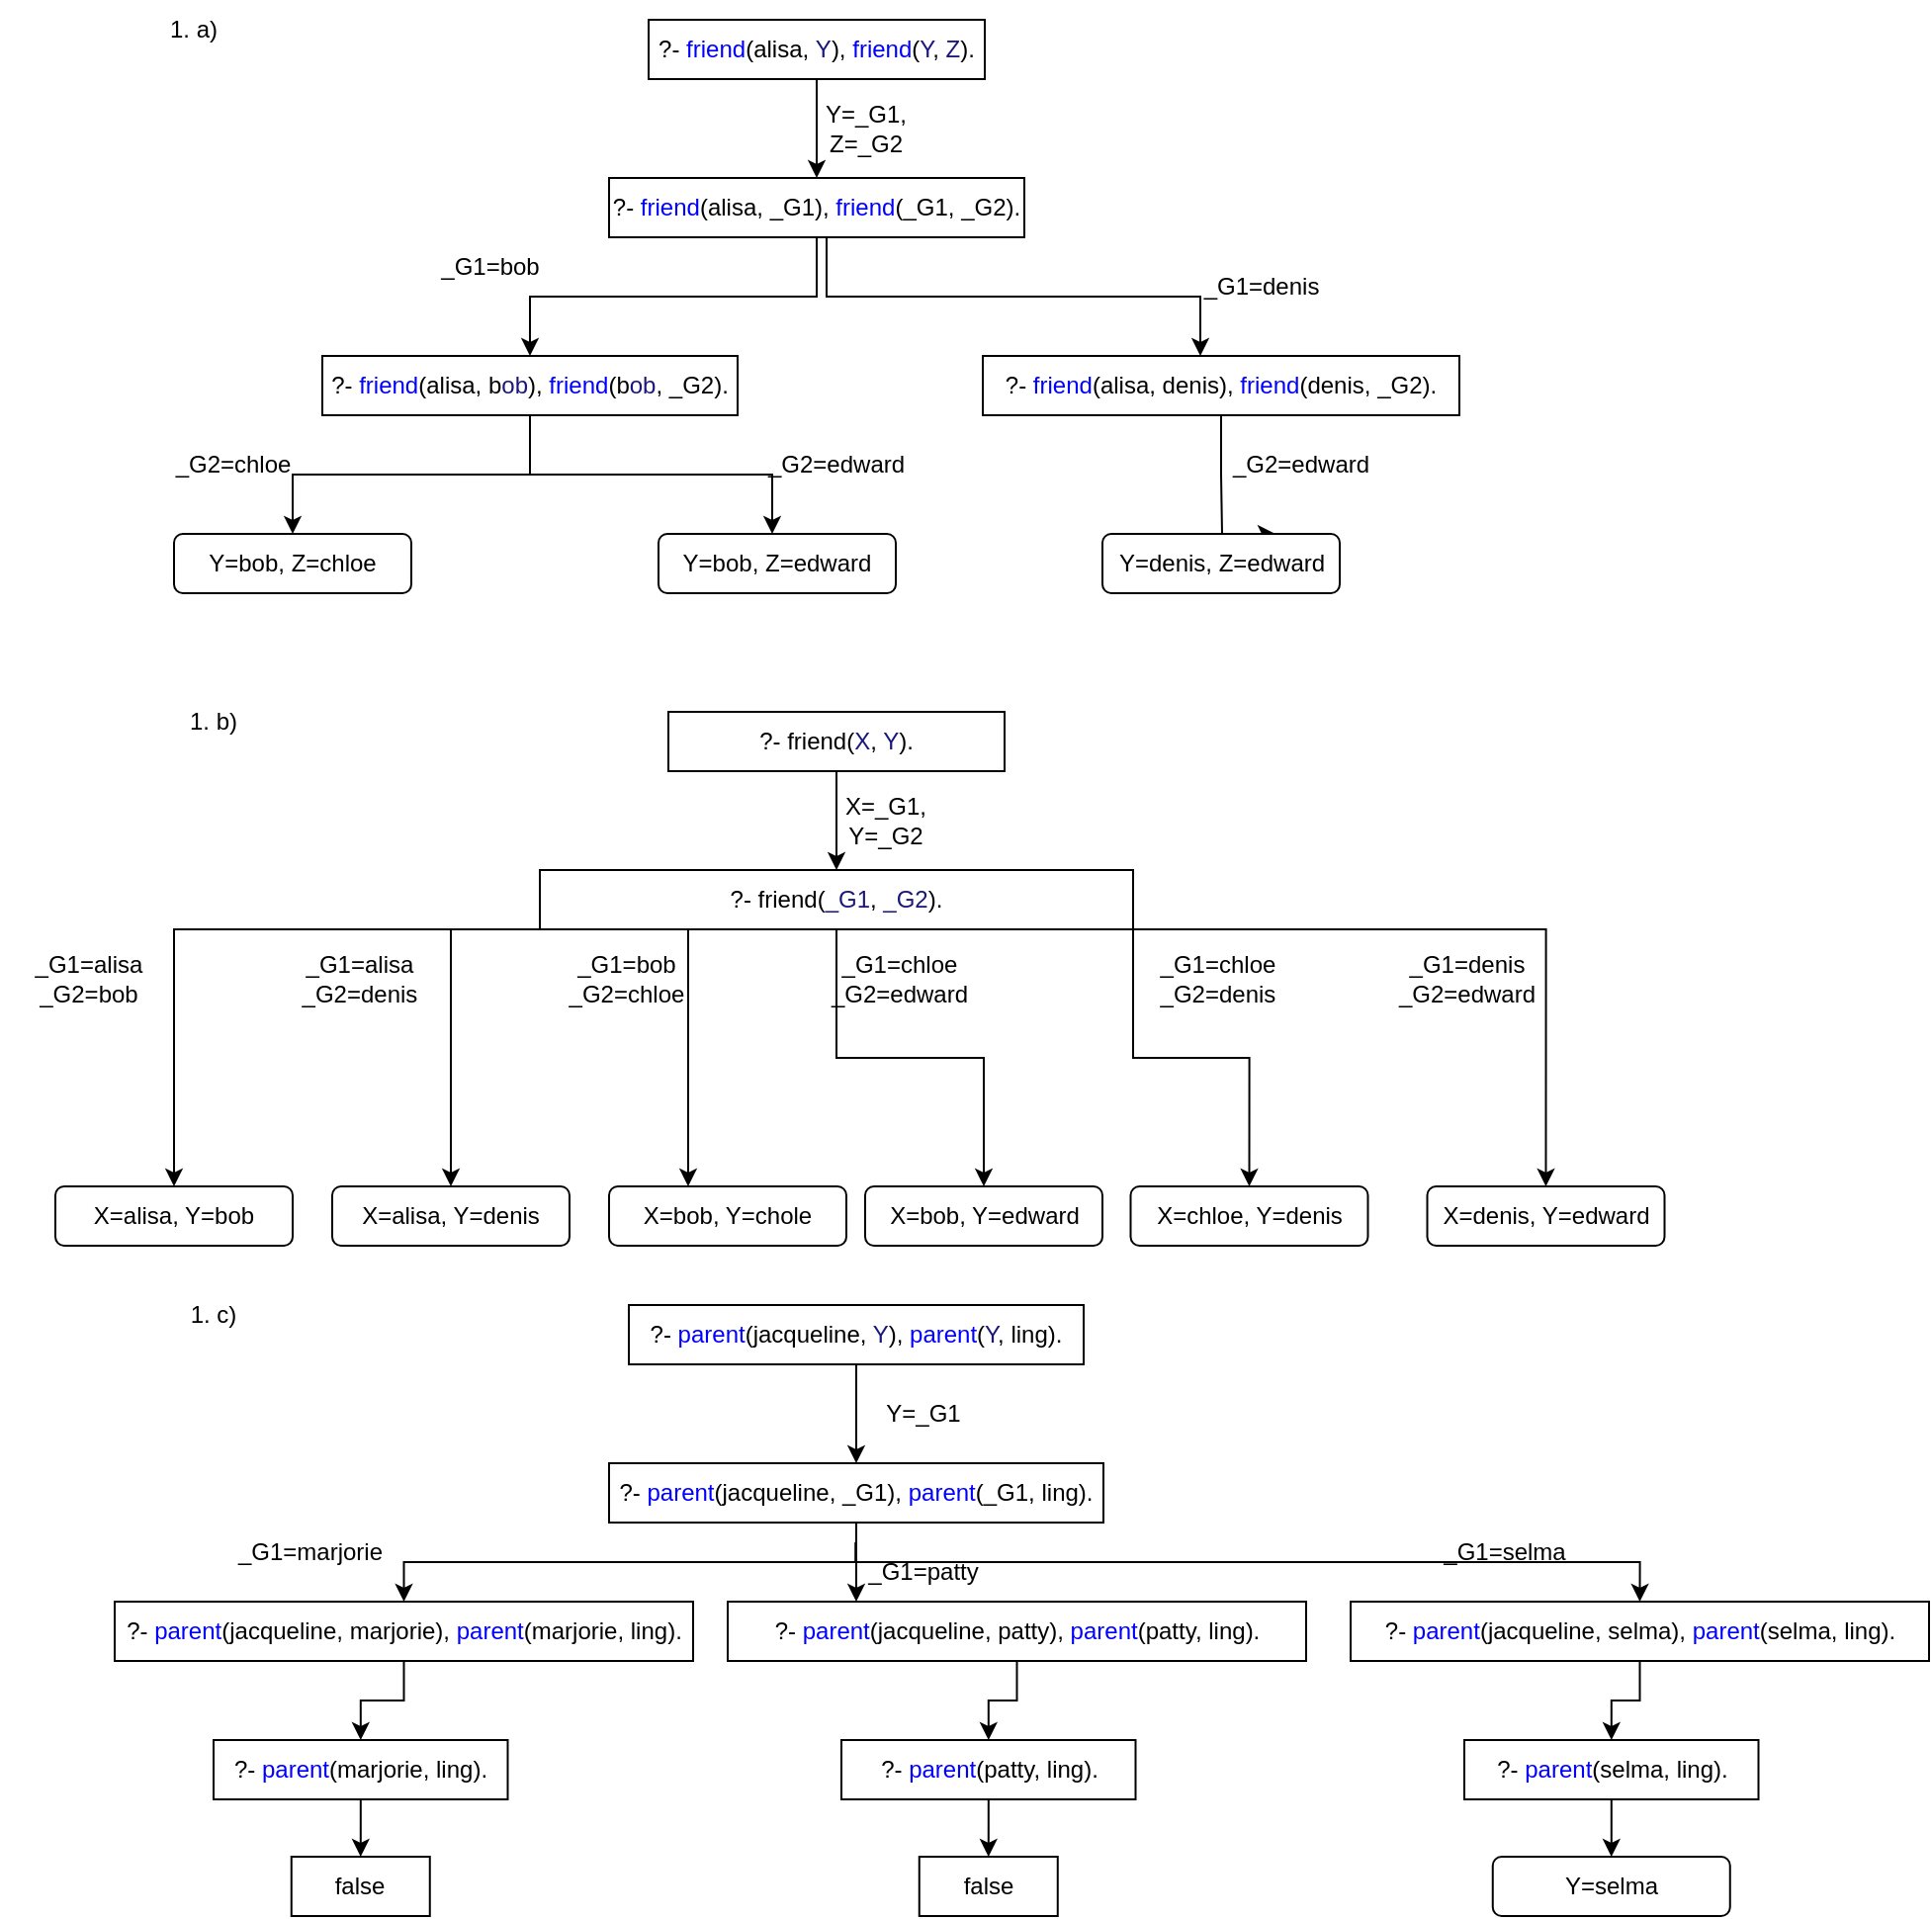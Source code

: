 <mxfile version="20.5.1" type="device"><diagram id="EdxED4v-OkTwBB9BA7Oi" name="Страница 1"><mxGraphModel dx="1892" dy="456" grid="1" gridSize="10" guides="1" tooltips="1" connect="1" arrows="1" fold="1" page="1" pageScale="1" pageWidth="827" pageHeight="1169" math="0" shadow="0"><root><mxCell id="0"/><mxCell id="1" parent="0"/><mxCell id="-w9wuhLlliGxt7AqDa7D-13" style="edgeStyle=orthogonalEdgeStyle;rounded=0;orthogonalLoop=1;jettySize=auto;html=1;entryX=0.5;entryY=0;entryDx=0;entryDy=0;" edge="1" parent="1" source="-w9wuhLlliGxt7AqDa7D-15" target="-w9wuhLlliGxt7AqDa7D-18"><mxGeometry relative="1" as="geometry"/></mxCell><mxCell id="-w9wuhLlliGxt7AqDa7D-15" value="&lt;span class=&quot;fontstyle0&quot;&gt;?-&amp;nbsp;&lt;/span&gt;&lt;span style=&quot;color: rgb(0, 0, 255);&quot; class=&quot;fontstyle0&quot;&gt;friend&lt;/span&gt;&lt;span class=&quot;fontstyle0&quot;&gt;(&lt;/span&gt;&lt;span class=&quot;fontstyle0&quot;&gt;alisa&lt;/span&gt;&lt;span class=&quot;fontstyle0&quot;&gt;,&amp;nbsp;&lt;/span&gt;&lt;span style=&quot;color: rgb(26, 23, 125);&quot; class=&quot;fontstyle0&quot;&gt;Y&lt;/span&gt;&lt;span class=&quot;fontstyle0&quot;&gt;),&amp;nbsp;&lt;/span&gt;&lt;span style=&quot;color: rgb(0, 0, 255);&quot; class=&quot;fontstyle0&quot;&gt;friend&lt;/span&gt;&lt;span class=&quot;fontstyle0&quot;&gt;(&lt;/span&gt;&lt;span style=&quot;color: rgb(26, 23, 125);&quot; class=&quot;fontstyle0&quot;&gt;Y&lt;/span&gt;&lt;span class=&quot;fontstyle0&quot;&gt;,&amp;nbsp;&lt;/span&gt;&lt;span style=&quot;color: rgb(26, 23, 125);&quot; class=&quot;fontstyle0&quot;&gt;Z&lt;/span&gt;&lt;span class=&quot;fontstyle0&quot;&gt;).&lt;/span&gt;" style="rounded=0;whiteSpace=wrap;html=1;" vertex="1" parent="1"><mxGeometry x="180" y="230" width="170" height="30" as="geometry"/></mxCell><mxCell id="-w9wuhLlliGxt7AqDa7D-16" style="edgeStyle=orthogonalEdgeStyle;rounded=0;orthogonalLoop=1;jettySize=auto;html=1;entryX=0.5;entryY=0;entryDx=0;entryDy=0;" edge="1" parent="1" source="-w9wuhLlliGxt7AqDa7D-18" target="-w9wuhLlliGxt7AqDa7D-20"><mxGeometry relative="1" as="geometry"/></mxCell><mxCell id="-w9wuhLlliGxt7AqDa7D-54" style="edgeStyle=orthogonalEdgeStyle;rounded=0;orthogonalLoop=1;jettySize=auto;html=1;" edge="1" parent="1" source="-w9wuhLlliGxt7AqDa7D-18" target="-w9wuhLlliGxt7AqDa7D-29"><mxGeometry relative="1" as="geometry"><Array as="points"><mxPoint x="270" y="370"/><mxPoint x="459" y="370"/></Array></mxGeometry></mxCell><mxCell id="-w9wuhLlliGxt7AqDa7D-18" value="&lt;span class=&quot;fontstyle0&quot;&gt;?-&amp;nbsp;&lt;/span&gt;&lt;span style=&quot;color: rgb(0, 0, 255);&quot; class=&quot;fontstyle0&quot;&gt;friend&lt;/span&gt;&lt;span class=&quot;fontstyle0&quot;&gt;(&lt;/span&gt;&lt;span class=&quot;fontstyle0&quot;&gt;alisa&lt;/span&gt;&lt;span class=&quot;fontstyle0&quot;&gt;,&amp;nbsp;&lt;/span&gt;&lt;span class=&quot;fontstyle0&quot;&gt;_G1),&amp;nbsp;&lt;/span&gt;&lt;span style=&quot;color: rgb(0, 0, 255);&quot; class=&quot;fontstyle0&quot;&gt;friend&lt;/span&gt;&lt;span class=&quot;fontstyle0&quot;&gt;(&lt;/span&gt;&lt;span class=&quot;fontstyle0&quot;&gt;_G1,&amp;nbsp;&lt;/span&gt;&lt;span class=&quot;fontstyle0&quot;&gt;_G2).&lt;/span&gt;" style="rounded=0;whiteSpace=wrap;html=1;" vertex="1" parent="1"><mxGeometry x="160" y="310" width="210" height="30" as="geometry"/></mxCell><mxCell id="-w9wuhLlliGxt7AqDa7D-31" style="edgeStyle=orthogonalEdgeStyle;rounded=0;orthogonalLoop=1;jettySize=auto;html=1;" edge="1" parent="1" source="-w9wuhLlliGxt7AqDa7D-20"><mxGeometry relative="1" as="geometry"><mxPoint x="2.274e-13" y="490.0" as="targetPoint"/><Array as="points"><mxPoint x="120" y="460"/><mxPoint y="460"/></Array></mxGeometry></mxCell><mxCell id="-w9wuhLlliGxt7AqDa7D-33" style="edgeStyle=orthogonalEdgeStyle;rounded=0;orthogonalLoop=1;jettySize=auto;html=1;entryX=0.5;entryY=0;entryDx=0;entryDy=0;" edge="1" parent="1" source="-w9wuhLlliGxt7AqDa7D-20"><mxGeometry relative="1" as="geometry"><mxPoint x="242.5" y="490.0" as="targetPoint"/><Array as="points"><mxPoint x="120" y="460"/><mxPoint x="243" y="460"/></Array></mxGeometry></mxCell><mxCell id="-w9wuhLlliGxt7AqDa7D-20" value="&lt;span class=&quot;fontstyle0&quot;&gt;?-&amp;nbsp;&lt;/span&gt;&lt;span style=&quot;color: rgb(0, 0, 255);&quot; class=&quot;fontstyle0&quot;&gt;friend&lt;/span&gt;&lt;span class=&quot;fontstyle0&quot;&gt;(&lt;/span&gt;&lt;span class=&quot;fontstyle0&quot;&gt;alisa&lt;/span&gt;&lt;span class=&quot;fontstyle0&quot;&gt;, b&lt;font color=&quot;#1a177d&quot;&gt;ob&lt;/font&gt;&lt;/span&gt;&lt;span class=&quot;fontstyle0&quot;&gt;),&amp;nbsp;&lt;/span&gt;&lt;span style=&quot;color: rgb(0, 0, 255);&quot; class=&quot;fontstyle0&quot;&gt;friend&lt;/span&gt;&lt;span class=&quot;fontstyle0&quot;&gt;(b&lt;font color=&quot;#1a177d&quot;&gt;ob&lt;/font&gt;&lt;/span&gt;&lt;span class=&quot;fontstyle0&quot;&gt;,&amp;nbsp;&lt;/span&gt;&lt;span class=&quot;fontstyle0&quot;&gt;_G2).&lt;/span&gt;" style="rounded=0;whiteSpace=wrap;html=1;" vertex="1" parent="1"><mxGeometry x="15" y="400" width="210" height="30" as="geometry"/></mxCell><mxCell id="-w9wuhLlliGxt7AqDa7D-26" value="Y=_G1, Z=_G2" style="text;html=1;strokeColor=none;fillColor=none;align=center;verticalAlign=middle;whiteSpace=wrap;rounded=0;" vertex="1" parent="1"><mxGeometry x="260" y="270" width="60" height="30" as="geometry"/></mxCell><mxCell id="-w9wuhLlliGxt7AqDa7D-27" value="&lt;span class=&quot;fontstyle0&quot;&gt;_G1=bob&lt;/span&gt; " style="text;html=1;strokeColor=none;fillColor=none;align=center;verticalAlign=middle;whiteSpace=wrap;rounded=0;" vertex="1" parent="1"><mxGeometry x="70" y="340" width="60" height="30" as="geometry"/></mxCell><mxCell id="-w9wuhLlliGxt7AqDa7D-34" style="edgeStyle=orthogonalEdgeStyle;rounded=0;orthogonalLoop=1;jettySize=auto;html=1;entryX=0.5;entryY=0;entryDx=0;entryDy=0;" edge="1" parent="1" source="-w9wuhLlliGxt7AqDa7D-29"><mxGeometry relative="1" as="geometry"><mxPoint x="497" y="490.0" as="targetPoint"/><Array as="points"><mxPoint x="470" y="460"/><mxPoint x="470" y="490"/></Array></mxGeometry></mxCell><mxCell id="-w9wuhLlliGxt7AqDa7D-29" value="&lt;span class=&quot;fontstyle0&quot;&gt;?-&amp;nbsp;&lt;/span&gt;&lt;span style=&quot;color: rgb(0, 0, 255);&quot; class=&quot;fontstyle0&quot;&gt;friend&lt;/span&gt;&lt;span class=&quot;fontstyle0&quot;&gt;(&lt;/span&gt;&lt;span class=&quot;fontstyle0&quot;&gt;alisa&lt;/span&gt;&lt;span class=&quot;fontstyle0&quot;&gt;, denis&lt;/span&gt;&lt;span class=&quot;fontstyle0&quot;&gt;),&amp;nbsp;&lt;/span&gt;&lt;span style=&quot;color: rgb(0, 0, 255);&quot; class=&quot;fontstyle0&quot;&gt;friend&lt;/span&gt;&lt;span class=&quot;fontstyle0&quot;&gt;(d&lt;/span&gt;&lt;span class=&quot;fontstyle0&quot;&gt;enis,&amp;nbsp;&lt;/span&gt;&lt;span class=&quot;fontstyle0&quot;&gt;_G2).&lt;/span&gt;" style="rounded=0;whiteSpace=wrap;html=1;" vertex="1" parent="1"><mxGeometry x="349" y="400" width="241" height="30" as="geometry"/></mxCell><mxCell id="-w9wuhLlliGxt7AqDa7D-30" value="&lt;span class=&quot;fontstyle0&quot;&gt;_G1=denis&lt;/span&gt;" style="text;html=1;strokeColor=none;fillColor=none;align=center;verticalAlign=middle;whiteSpace=wrap;rounded=0;" vertex="1" parent="1"><mxGeometry x="460" y="350" width="60" height="30" as="geometry"/></mxCell><mxCell id="-w9wuhLlliGxt7AqDa7D-35" value="&lt;span class=&quot;fontstyle0&quot;&gt;_G2=chloe&lt;/span&gt;" style="text;html=1;strokeColor=none;fillColor=none;align=center;verticalAlign=middle;whiteSpace=wrap;rounded=0;" vertex="1" parent="1"><mxGeometry x="-60" y="440" width="60" height="30" as="geometry"/></mxCell><mxCell id="-w9wuhLlliGxt7AqDa7D-36" value="&lt;span class=&quot;fontstyle0&quot;&gt;_G2=edward&lt;/span&gt;" style="text;html=1;strokeColor=none;fillColor=none;align=center;verticalAlign=middle;whiteSpace=wrap;rounded=0;" vertex="1" parent="1"><mxGeometry x="245" y="440" width="60" height="30" as="geometry"/></mxCell><mxCell id="-w9wuhLlliGxt7AqDa7D-37" value="&lt;span class=&quot;fontstyle0&quot;&gt;_G2=edward&lt;/span&gt;" style="text;html=1;strokeColor=none;fillColor=none;align=center;verticalAlign=middle;whiteSpace=wrap;rounded=0;" vertex="1" parent="1"><mxGeometry x="480" y="440" width="60" height="30" as="geometry"/></mxCell><mxCell id="-w9wuhLlliGxt7AqDa7D-55" value="Y=bob, Z=chloe" style="rounded=1;whiteSpace=wrap;html=1;" vertex="1" parent="1"><mxGeometry x="-60" y="490" width="120" height="30" as="geometry"/></mxCell><mxCell id="-w9wuhLlliGxt7AqDa7D-56" value="Y=bob, Z=edward" style="rounded=1;whiteSpace=wrap;html=1;" vertex="1" parent="1"><mxGeometry x="185" y="490" width="120" height="30" as="geometry"/></mxCell><mxCell id="-w9wuhLlliGxt7AqDa7D-57" value="Y=denis, Z=edward" style="rounded=1;whiteSpace=wrap;html=1;" vertex="1" parent="1"><mxGeometry x="409.5" y="490" width="120" height="30" as="geometry"/></mxCell><mxCell id="-w9wuhLlliGxt7AqDa7D-59" value="1. a)" style="text;html=1;strokeColor=none;fillColor=none;align=center;verticalAlign=middle;whiteSpace=wrap;rounded=0;" vertex="1" parent="1"><mxGeometry x="-80" y="220" width="60" height="30" as="geometry"/></mxCell><mxCell id="-w9wuhLlliGxt7AqDa7D-60" style="edgeStyle=orthogonalEdgeStyle;rounded=0;orthogonalLoop=1;jettySize=auto;html=1;entryX=0.5;entryY=0;entryDx=0;entryDy=0;" edge="1" parent="1" source="-w9wuhLlliGxt7AqDa7D-61" target="-w9wuhLlliGxt7AqDa7D-64"><mxGeometry relative="1" as="geometry"/></mxCell><mxCell id="-w9wuhLlliGxt7AqDa7D-61" value="&lt;span class=&quot;fontstyle0&quot;&gt;?- friend&lt;/span&gt;&lt;span class=&quot;fontstyle0&quot;&gt;(&lt;/span&gt;&lt;span style=&quot;color:rgb(26,23,125);&quot; class=&quot;fontstyle0&quot;&gt;X&lt;/span&gt;&lt;span class=&quot;fontstyle0&quot;&gt;, &lt;/span&gt;&lt;span style=&quot;color:rgb(26,23,125);&quot; class=&quot;fontstyle0&quot;&gt;Y&lt;/span&gt;&lt;span class=&quot;fontstyle0&quot;&gt;).&lt;/span&gt; " style="rounded=0;whiteSpace=wrap;html=1;" vertex="1" parent="1"><mxGeometry x="190" y="580" width="170" height="30" as="geometry"/></mxCell><mxCell id="-w9wuhLlliGxt7AqDa7D-91" style="edgeStyle=orthogonalEdgeStyle;rounded=0;orthogonalLoop=1;jettySize=auto;html=1;exitX=0.25;exitY=1;exitDx=0;exitDy=0;entryX=0.5;entryY=0;entryDx=0;entryDy=0;" edge="1" parent="1" source="-w9wuhLlliGxt7AqDa7D-64" target="-w9wuhLlliGxt7AqDa7D-96"><mxGeometry relative="1" as="geometry"><mxPoint x="55.0" y="750" as="targetPoint"/><Array as="points"><mxPoint x="-60" y="690"/></Array></mxGeometry></mxCell><mxCell id="-w9wuhLlliGxt7AqDa7D-144" style="edgeStyle=orthogonalEdgeStyle;rounded=0;orthogonalLoop=1;jettySize=auto;html=1;exitX=0;exitY=1;exitDx=0;exitDy=0;entryX=0.5;entryY=0;entryDx=0;entryDy=0;" edge="1" parent="1" source="-w9wuhLlliGxt7AqDa7D-64" target="-w9wuhLlliGxt7AqDa7D-97"><mxGeometry relative="1" as="geometry"><Array as="points"><mxPoint x="80" y="690"/></Array></mxGeometry></mxCell><mxCell id="-w9wuhLlliGxt7AqDa7D-146" style="edgeStyle=orthogonalEdgeStyle;rounded=0;orthogonalLoop=1;jettySize=auto;html=1;exitX=0.25;exitY=1;exitDx=0;exitDy=0;" edge="1" parent="1" source="-w9wuhLlliGxt7AqDa7D-64" target="-w9wuhLlliGxt7AqDa7D-101"><mxGeometry relative="1" as="geometry"><Array as="points"><mxPoint x="200" y="790"/><mxPoint x="200" y="790"/></Array></mxGeometry></mxCell><mxCell id="-w9wuhLlliGxt7AqDa7D-148" style="edgeStyle=orthogonalEdgeStyle;rounded=0;orthogonalLoop=1;jettySize=auto;html=1;" edge="1" parent="1" source="-w9wuhLlliGxt7AqDa7D-64" target="-w9wuhLlliGxt7AqDa7D-103"><mxGeometry relative="1" as="geometry"/></mxCell><mxCell id="-w9wuhLlliGxt7AqDa7D-149" style="edgeStyle=orthogonalEdgeStyle;rounded=0;orthogonalLoop=1;jettySize=auto;html=1;exitX=1;exitY=1;exitDx=0;exitDy=0;entryX=0.5;entryY=0;entryDx=0;entryDy=0;" edge="1" parent="1" source="-w9wuhLlliGxt7AqDa7D-64" target="-w9wuhLlliGxt7AqDa7D-109"><mxGeometry relative="1" as="geometry"/></mxCell><mxCell id="-w9wuhLlliGxt7AqDa7D-150" style="edgeStyle=orthogonalEdgeStyle;rounded=0;orthogonalLoop=1;jettySize=auto;html=1;exitX=1;exitY=1;exitDx=0;exitDy=0;entryX=0.5;entryY=0;entryDx=0;entryDy=0;" edge="1" parent="1" source="-w9wuhLlliGxt7AqDa7D-64" target="-w9wuhLlliGxt7AqDa7D-112"><mxGeometry relative="1" as="geometry"><Array as="points"><mxPoint x="634" y="690"/></Array></mxGeometry></mxCell><mxCell id="-w9wuhLlliGxt7AqDa7D-64" value="&lt;span class=&quot;fontstyle0&quot;&gt;?- friend&lt;/span&gt;&lt;span class=&quot;fontstyle0&quot;&gt;(&lt;font color=&quot;#1a177d&quot;&gt;_G1&lt;/font&gt;&lt;/span&gt;&lt;span class=&quot;fontstyle0&quot;&gt;,&amp;nbsp;&lt;font color=&quot;#1a177d&quot;&gt;_G2&lt;/font&gt;&lt;/span&gt;&lt;span class=&quot;fontstyle0&quot;&gt;).&lt;/span&gt;" style="rounded=0;whiteSpace=wrap;html=1;" vertex="1" parent="1"><mxGeometry x="125" y="660" width="300" height="30" as="geometry"/></mxCell><mxCell id="-w9wuhLlliGxt7AqDa7D-68" value="X=_G1, Y=_G2" style="text;html=1;strokeColor=none;fillColor=none;align=center;verticalAlign=middle;whiteSpace=wrap;rounded=0;" vertex="1" parent="1"><mxGeometry x="270" y="620" width="60" height="30" as="geometry"/></mxCell><mxCell id="-w9wuhLlliGxt7AqDa7D-69" value="&lt;span class=&quot;fontstyle0&quot;&gt;_G1=&lt;/span&gt;&lt;span class=&quot;fontstyle0&quot;&gt;alisa&lt;br&gt;_G2=bob&lt;br&gt;&lt;/span&gt; " style="text;html=1;strokeColor=none;fillColor=none;align=center;verticalAlign=middle;whiteSpace=wrap;rounded=0;" vertex="1" parent="1"><mxGeometry x="-147.5" y="700" width="87.5" height="30" as="geometry"/></mxCell><mxCell id="-w9wuhLlliGxt7AqDa7D-79" value="1. b)" style="text;html=1;strokeColor=none;fillColor=none;align=center;verticalAlign=middle;whiteSpace=wrap;rounded=0;" vertex="1" parent="1"><mxGeometry x="-70" y="570" width="60" height="30" as="geometry"/></mxCell><mxCell id="-w9wuhLlliGxt7AqDa7D-84" value="&lt;span class=&quot;fontstyle0&quot;&gt;_G1=&lt;/span&gt;&lt;span class=&quot;fontstyle0&quot;&gt;bob&lt;br&gt;_G2=chloe&lt;br&gt;&lt;/span&gt;" style="text;html=1;strokeColor=none;fillColor=none;align=center;verticalAlign=middle;whiteSpace=wrap;rounded=0;" vertex="1" parent="1"><mxGeometry x="125" y="700" width="87.5" height="30" as="geometry"/></mxCell><mxCell id="-w9wuhLlliGxt7AqDa7D-85" value="&lt;span class=&quot;fontstyle0&quot;&gt;_G1=&lt;/span&gt;&lt;span class=&quot;fontstyle0&quot;&gt;chloe&lt;br&gt;_G2=edward&lt;br&gt;&lt;/span&gt;" style="text;html=1;strokeColor=none;fillColor=none;align=center;verticalAlign=middle;whiteSpace=wrap;rounded=0;" vertex="1" parent="1"><mxGeometry x="262.5" y="700" width="87.5" height="30" as="geometry"/></mxCell><mxCell id="-w9wuhLlliGxt7AqDa7D-90" value="&lt;span class=&quot;fontstyle0&quot;&gt;_G1=&lt;/span&gt;&lt;span class=&quot;fontstyle0&quot;&gt;denis&lt;br&gt;&lt;/span&gt;_G2=edward" style="text;html=1;strokeColor=none;fillColor=none;align=center;verticalAlign=middle;whiteSpace=wrap;rounded=0;" vertex="1" parent="1"><mxGeometry x="550" y="700" width="87.5" height="30" as="geometry"/></mxCell><mxCell id="-w9wuhLlliGxt7AqDa7D-96" value="X=alisa, Y=bob" style="rounded=1;whiteSpace=wrap;html=1;" vertex="1" parent="1"><mxGeometry x="-120" y="820" width="120" height="30" as="geometry"/></mxCell><mxCell id="-w9wuhLlliGxt7AqDa7D-97" value="X=alisa, Y=denis" style="rounded=1;whiteSpace=wrap;html=1;" vertex="1" parent="1"><mxGeometry x="20" y="820" width="120" height="30" as="geometry"/></mxCell><mxCell id="-w9wuhLlliGxt7AqDa7D-100" value="&lt;span class=&quot;fontstyle0&quot;&gt;&lt;span class=&quot;fontstyle0&quot;&gt;_G1=&lt;/span&gt;&lt;span class=&quot;fontstyle0&quot;&gt;alisa&lt;br&gt;&lt;/span&gt;_G2=denis&lt;/span&gt;" style="text;html=1;strokeColor=none;fillColor=none;align=center;verticalAlign=middle;whiteSpace=wrap;rounded=0;" vertex="1" parent="1"><mxGeometry x="-10.0" y="700" width="87.5" height="30" as="geometry"/></mxCell><mxCell id="-w9wuhLlliGxt7AqDa7D-101" value="X=bob, Y=chole" style="rounded=1;whiteSpace=wrap;html=1;" vertex="1" parent="1"><mxGeometry x="160" y="820" width="120" height="30" as="geometry"/></mxCell><mxCell id="-w9wuhLlliGxt7AqDa7D-103" value="X=bob, Y=edward" style="rounded=1;whiteSpace=wrap;html=1;" vertex="1" parent="1"><mxGeometry x="289.5" y="820" width="120" height="30" as="geometry"/></mxCell><mxCell id="-w9wuhLlliGxt7AqDa7D-109" value="X=chloe, Y=denis" style="rounded=1;whiteSpace=wrap;html=1;" vertex="1" parent="1"><mxGeometry x="423.75" y="820" width="120" height="30" as="geometry"/></mxCell><mxCell id="-w9wuhLlliGxt7AqDa7D-111" value="&lt;span class=&quot;fontstyle0&quot;&gt;&lt;span class=&quot;fontstyle0&quot;&gt;_G1=&lt;/span&gt;&lt;span class=&quot;fontstyle0&quot;&gt;chloe&lt;br&gt;&lt;/span&gt;_G2=denis&lt;/span&gt;" style="text;html=1;strokeColor=none;fillColor=none;align=center;verticalAlign=middle;whiteSpace=wrap;rounded=0;" vertex="1" parent="1"><mxGeometry x="423.75" y="700" width="87.5" height="30" as="geometry"/></mxCell><mxCell id="-w9wuhLlliGxt7AqDa7D-112" value="X=denis, Y=edward" style="rounded=1;whiteSpace=wrap;html=1;" vertex="1" parent="1"><mxGeometry x="573.75" y="820" width="120" height="30" as="geometry"/></mxCell><mxCell id="-w9wuhLlliGxt7AqDa7D-115" value="1. c)" style="text;html=1;strokeColor=none;fillColor=none;align=center;verticalAlign=middle;whiteSpace=wrap;rounded=0;" vertex="1" parent="1"><mxGeometry x="-70" y="870" width="60" height="30" as="geometry"/></mxCell><mxCell id="-w9wuhLlliGxt7AqDa7D-118" style="edgeStyle=orthogonalEdgeStyle;rounded=0;orthogonalLoop=1;jettySize=auto;html=1;entryX=0.5;entryY=0;entryDx=0;entryDy=0;" edge="1" parent="1" source="-w9wuhLlliGxt7AqDa7D-116" target="-w9wuhLlliGxt7AqDa7D-117"><mxGeometry relative="1" as="geometry"/></mxCell><mxCell id="-w9wuhLlliGxt7AqDa7D-116" value="&lt;span class=&quot;fontstyle0&quot;&gt;?- &lt;/span&gt;&lt;span style=&quot;color:rgb(0,0,255);&quot; class=&quot;fontstyle0&quot;&gt;parent&lt;/span&gt;&lt;span class=&quot;fontstyle0&quot;&gt;(&lt;/span&gt;&lt;span class=&quot;fontstyle0&quot;&gt;jacqueline&lt;/span&gt;&lt;span class=&quot;fontstyle0&quot;&gt;, &lt;/span&gt;&lt;span style=&quot;color:rgb(26,23,125);&quot; class=&quot;fontstyle0&quot;&gt;Y&lt;/span&gt;&lt;span class=&quot;fontstyle0&quot;&gt;), &lt;/span&gt;&lt;span style=&quot;color:rgb(0,0,255);&quot; class=&quot;fontstyle0&quot;&gt;parent&lt;/span&gt;&lt;span class=&quot;fontstyle0&quot;&gt;(&lt;/span&gt;&lt;span style=&quot;color:rgb(26,23,125);&quot; class=&quot;fontstyle0&quot;&gt;Y&lt;/span&gt;&lt;span class=&quot;fontstyle0&quot;&gt;, &lt;/span&gt;&lt;span class=&quot;fontstyle0&quot;&gt;ling&lt;/span&gt;&lt;span class=&quot;fontstyle0&quot;&gt;).&lt;/span&gt; &lt;br/&gt;" style="rounded=0;whiteSpace=wrap;html=1;" vertex="1" parent="1"><mxGeometry x="170" y="880" width="230" height="30" as="geometry"/></mxCell><mxCell id="-w9wuhLlliGxt7AqDa7D-121" style="edgeStyle=orthogonalEdgeStyle;rounded=0;orthogonalLoop=1;jettySize=auto;html=1;" edge="1" parent="1" source="-w9wuhLlliGxt7AqDa7D-117" target="-w9wuhLlliGxt7AqDa7D-120"><mxGeometry relative="1" as="geometry"/></mxCell><mxCell id="-w9wuhLlliGxt7AqDa7D-132" style="edgeStyle=orthogonalEdgeStyle;rounded=0;orthogonalLoop=1;jettySize=auto;html=1;" edge="1" parent="1" source="-w9wuhLlliGxt7AqDa7D-117" target="-w9wuhLlliGxt7AqDa7D-128"><mxGeometry relative="1" as="geometry"><Array as="points"><mxPoint x="285" y="1030"/><mxPoint x="285" y="1030"/></Array></mxGeometry></mxCell><mxCell id="-w9wuhLlliGxt7AqDa7D-117" value="&lt;span class=&quot;fontstyle0&quot;&gt;?-&amp;nbsp;&lt;/span&gt;&lt;span style=&quot;color: rgb(0, 0, 255);&quot; class=&quot;fontstyle0&quot;&gt;parent&lt;/span&gt;&lt;span class=&quot;fontstyle0&quot;&gt;(&lt;/span&gt;&lt;span class=&quot;fontstyle0&quot;&gt;jacqueline&lt;/span&gt;&lt;span class=&quot;fontstyle0&quot;&gt;,&amp;nbsp;&lt;/span&gt;&lt;span class=&quot;fontstyle0&quot;&gt;_G1),&amp;nbsp;&lt;/span&gt;&lt;span style=&quot;color: rgb(0, 0, 255);&quot; class=&quot;fontstyle0&quot;&gt;parent&lt;/span&gt;&lt;span class=&quot;fontstyle0&quot;&gt;(&lt;/span&gt;&lt;span class=&quot;fontstyle0&quot;&gt;_G1,&amp;nbsp;&lt;/span&gt;&lt;span class=&quot;fontstyle0&quot;&gt;ling&lt;/span&gt;&lt;span class=&quot;fontstyle0&quot;&gt;).&lt;/span&gt;" style="rounded=0;whiteSpace=wrap;html=1;" vertex="1" parent="1"><mxGeometry x="160" y="960" width="250" height="30" as="geometry"/></mxCell><mxCell id="-w9wuhLlliGxt7AqDa7D-119" value="Y=_G1" style="text;html=1;strokeColor=none;fillColor=none;align=center;verticalAlign=middle;whiteSpace=wrap;rounded=0;" vertex="1" parent="1"><mxGeometry x="289" y="920" width="60" height="30" as="geometry"/></mxCell><mxCell id="-w9wuhLlliGxt7AqDa7D-124" style="edgeStyle=orthogonalEdgeStyle;rounded=0;orthogonalLoop=1;jettySize=auto;html=1;" edge="1" parent="1" source="-w9wuhLlliGxt7AqDa7D-120" target="-w9wuhLlliGxt7AqDa7D-123"><mxGeometry relative="1" as="geometry"/></mxCell><mxCell id="-w9wuhLlliGxt7AqDa7D-120" value="&lt;span class=&quot;fontstyle0&quot;&gt;?-&amp;nbsp;&lt;/span&gt;&lt;span style=&quot;color: rgb(0, 0, 255);&quot; class=&quot;fontstyle0&quot;&gt;parent&lt;/span&gt;&lt;span class=&quot;fontstyle0&quot;&gt;(&lt;/span&gt;&lt;span class=&quot;fontstyle0&quot;&gt;jacqueline&lt;/span&gt;&lt;span class=&quot;fontstyle0&quot;&gt;,&amp;nbsp;&lt;/span&gt;&lt;span class=&quot;fontstyle0&quot;&gt;&lt;span class=&quot;fontstyle0&quot;&gt;marjorie&lt;/span&gt;),&amp;nbsp;&lt;/span&gt;&lt;span style=&quot;color: rgb(0, 0, 255);&quot; class=&quot;fontstyle0&quot;&gt;parent&lt;/span&gt;&lt;span class=&quot;fontstyle0&quot;&gt;(&lt;/span&gt;&lt;span class=&quot;fontstyle0&quot;&gt;&lt;span class=&quot;fontstyle0&quot;&gt;marjorie&lt;/span&gt;,&amp;nbsp;&lt;/span&gt;&lt;span class=&quot;fontstyle0&quot;&gt;ling&lt;/span&gt;&lt;span class=&quot;fontstyle0&quot;&gt;).&lt;/span&gt;" style="rounded=0;whiteSpace=wrap;html=1;" vertex="1" parent="1"><mxGeometry x="-90" y="1030" width="292.5" height="30" as="geometry"/></mxCell><mxCell id="-w9wuhLlliGxt7AqDa7D-122" value="&lt;span class=&quot;fontstyle0&quot;&gt;_G1=&lt;/span&gt;&lt;span class=&quot;fontstyle0&quot;&gt;marjorie&lt;/span&gt; " style="text;html=1;strokeColor=none;fillColor=none;align=center;verticalAlign=middle;whiteSpace=wrap;rounded=0;" vertex="1" parent="1"><mxGeometry x="-60" y="990" width="137.5" height="30" as="geometry"/></mxCell><mxCell id="-w9wuhLlliGxt7AqDa7D-126" style="edgeStyle=orthogonalEdgeStyle;rounded=0;orthogonalLoop=1;jettySize=auto;html=1;entryX=0.5;entryY=0;entryDx=0;entryDy=0;" edge="1" parent="1" source="-w9wuhLlliGxt7AqDa7D-123" target="-w9wuhLlliGxt7AqDa7D-125"><mxGeometry relative="1" as="geometry"/></mxCell><mxCell id="-w9wuhLlliGxt7AqDa7D-123" value="&lt;span class=&quot;fontstyle0&quot;&gt;?-&amp;nbsp;&lt;/span&gt;&lt;span style=&quot;color: rgb(0, 0, 255);&quot; class=&quot;fontstyle0&quot;&gt;parent&lt;/span&gt;&lt;span class=&quot;fontstyle0&quot;&gt;(&lt;/span&gt;&lt;span class=&quot;fontstyle0&quot;&gt;&lt;span class=&quot;fontstyle0&quot;&gt;marjorie&lt;/span&gt;,&amp;nbsp;&lt;/span&gt;&lt;span class=&quot;fontstyle0&quot;&gt;ling&lt;/span&gt;&lt;span class=&quot;fontstyle0&quot;&gt;).&lt;/span&gt;" style="rounded=0;whiteSpace=wrap;html=1;" vertex="1" parent="1"><mxGeometry x="-40" y="1100" width="148.75" height="30" as="geometry"/></mxCell><mxCell id="-w9wuhLlliGxt7AqDa7D-125" value="false" style="rounded=0;whiteSpace=wrap;html=1;" vertex="1" parent="1"><mxGeometry x="-0.62" y="1159" width="70" height="30" as="geometry"/></mxCell><mxCell id="-w9wuhLlliGxt7AqDa7D-127" style="edgeStyle=orthogonalEdgeStyle;rounded=0;orthogonalLoop=1;jettySize=auto;html=1;" edge="1" parent="1" source="-w9wuhLlliGxt7AqDa7D-128" target="-w9wuhLlliGxt7AqDa7D-130"><mxGeometry relative="1" as="geometry"/></mxCell><mxCell id="-w9wuhLlliGxt7AqDa7D-128" value="&lt;span class=&quot;fontstyle0&quot;&gt;?-&amp;nbsp;&lt;/span&gt;&lt;span style=&quot;color: rgb(0, 0, 255);&quot; class=&quot;fontstyle0&quot;&gt;parent&lt;/span&gt;&lt;span class=&quot;fontstyle0&quot;&gt;(&lt;/span&gt;&lt;span class=&quot;fontstyle0&quot;&gt;jacqueline&lt;/span&gt;&lt;span class=&quot;fontstyle0&quot;&gt;,&amp;nbsp;&lt;/span&gt;&lt;span class=&quot;fontstyle0&quot;&gt;patty),&amp;nbsp;&lt;/span&gt;&lt;span style=&quot;color: rgb(0, 0, 255);&quot; class=&quot;fontstyle0&quot;&gt;parent&lt;/span&gt;&lt;span class=&quot;fontstyle0&quot;&gt;(&lt;/span&gt;&lt;span class=&quot;fontstyle0&quot;&gt;patty,&amp;nbsp;&lt;/span&gt;&lt;span class=&quot;fontstyle0&quot;&gt;ling&lt;/span&gt;&lt;span class=&quot;fontstyle0&quot;&gt;).&lt;/span&gt;" style="rounded=0;whiteSpace=wrap;html=1;" vertex="1" parent="1"><mxGeometry x="220" y="1030" width="292.5" height="30" as="geometry"/></mxCell><mxCell id="-w9wuhLlliGxt7AqDa7D-129" style="edgeStyle=orthogonalEdgeStyle;rounded=0;orthogonalLoop=1;jettySize=auto;html=1;entryX=0.5;entryY=0;entryDx=0;entryDy=0;" edge="1" parent="1" source="-w9wuhLlliGxt7AqDa7D-130" target="-w9wuhLlliGxt7AqDa7D-131"><mxGeometry relative="1" as="geometry"/></mxCell><mxCell id="-w9wuhLlliGxt7AqDa7D-130" value="&lt;span class=&quot;fontstyle0&quot;&gt;?-&amp;nbsp;&lt;/span&gt;&lt;span style=&quot;color: rgb(0, 0, 255);&quot; class=&quot;fontstyle0&quot;&gt;parent&lt;/span&gt;&lt;span class=&quot;fontstyle0&quot;&gt;(&lt;/span&gt;&lt;span class=&quot;fontstyle0&quot;&gt;patty,&amp;nbsp;&lt;/span&gt;&lt;span class=&quot;fontstyle0&quot;&gt;ling&lt;/span&gt;&lt;span class=&quot;fontstyle0&quot;&gt;).&lt;/span&gt;" style="rounded=0;whiteSpace=wrap;html=1;" vertex="1" parent="1"><mxGeometry x="277.5" y="1100" width="148.75" height="30" as="geometry"/></mxCell><mxCell id="-w9wuhLlliGxt7AqDa7D-131" value="false" style="rounded=0;whiteSpace=wrap;html=1;" vertex="1" parent="1"><mxGeometry x="316.88" y="1159" width="70" height="30" as="geometry"/></mxCell><mxCell id="-w9wuhLlliGxt7AqDa7D-141" style="edgeStyle=orthogonalEdgeStyle;rounded=0;orthogonalLoop=1;jettySize=auto;html=1;exitX=0.25;exitY=0;exitDx=0;exitDy=0;entryX=0.5;entryY=0;entryDx=0;entryDy=0;" edge="1" parent="1" source="-w9wuhLlliGxt7AqDa7D-133" target="-w9wuhLlliGxt7AqDa7D-137"><mxGeometry relative="1" as="geometry"><Array as="points"><mxPoint x="285" y="1010"/><mxPoint x="681" y="1010"/></Array></mxGeometry></mxCell><mxCell id="-w9wuhLlliGxt7AqDa7D-133" value="&lt;span class=&quot;fontstyle0&quot;&gt;_G1=&lt;/span&gt;&lt;span class=&quot;fontstyle0&quot;&gt;patty&lt;/span&gt; " style="text;html=1;strokeColor=none;fillColor=none;align=center;verticalAlign=middle;whiteSpace=wrap;rounded=0;" vertex="1" parent="1"><mxGeometry x="250.25" y="1000" width="137.5" height="30" as="geometry"/></mxCell><mxCell id="-w9wuhLlliGxt7AqDa7D-136" style="edgeStyle=orthogonalEdgeStyle;rounded=0;orthogonalLoop=1;jettySize=auto;html=1;" edge="1" parent="1" source="-w9wuhLlliGxt7AqDa7D-137" target="-w9wuhLlliGxt7AqDa7D-139"><mxGeometry relative="1" as="geometry"/></mxCell><mxCell id="-w9wuhLlliGxt7AqDa7D-137" value="&lt;span class=&quot;fontstyle0&quot;&gt;?-&amp;nbsp;&lt;/span&gt;&lt;span style=&quot;color: rgb(0, 0, 255);&quot; class=&quot;fontstyle0&quot;&gt;parent&lt;/span&gt;&lt;span class=&quot;fontstyle0&quot;&gt;(&lt;/span&gt;&lt;span class=&quot;fontstyle0&quot;&gt;jacqueline&lt;/span&gt;&lt;span class=&quot;fontstyle0&quot;&gt;,&amp;nbsp;&lt;/span&gt;&lt;span class=&quot;fontstyle0&quot;&gt;selma),&amp;nbsp;&lt;/span&gt;&lt;span style=&quot;color: rgb(0, 0, 255);&quot; class=&quot;fontstyle0&quot;&gt;parent&lt;/span&gt;&lt;span class=&quot;fontstyle0&quot;&gt;(&lt;/span&gt;&lt;span class=&quot;fontstyle0&quot;&gt;selma,&amp;nbsp;&lt;/span&gt;&lt;span class=&quot;fontstyle0&quot;&gt;ling&lt;/span&gt;&lt;span class=&quot;fontstyle0&quot;&gt;).&lt;/span&gt;" style="rounded=0;whiteSpace=wrap;html=1;" vertex="1" parent="1"><mxGeometry x="535" y="1030" width="292.5" height="30" as="geometry"/></mxCell><mxCell id="-w9wuhLlliGxt7AqDa7D-138" style="edgeStyle=orthogonalEdgeStyle;rounded=0;orthogonalLoop=1;jettySize=auto;html=1;entryX=0.5;entryY=0;entryDx=0;entryDy=0;" edge="1" parent="1" source="-w9wuhLlliGxt7AqDa7D-139"><mxGeometry relative="1" as="geometry"><mxPoint x="666.88" y="1159" as="targetPoint"/></mxGeometry></mxCell><mxCell id="-w9wuhLlliGxt7AqDa7D-139" value="&lt;span class=&quot;fontstyle0&quot;&gt;?-&amp;nbsp;&lt;/span&gt;&lt;span style=&quot;color: rgb(0, 0, 255);&quot; class=&quot;fontstyle0&quot;&gt;parent&lt;/span&gt;&lt;span class=&quot;fontstyle0&quot;&gt;(&lt;/span&gt;&lt;span class=&quot;fontstyle0&quot;&gt;selma,&amp;nbsp;&lt;/span&gt;&lt;span class=&quot;fontstyle0&quot;&gt;ling&lt;/span&gt;&lt;span class=&quot;fontstyle0&quot;&gt;).&lt;/span&gt;" style="rounded=0;whiteSpace=wrap;html=1;" vertex="1" parent="1"><mxGeometry x="592.5" y="1100" width="148.75" height="30" as="geometry"/></mxCell><mxCell id="-w9wuhLlliGxt7AqDa7D-142" value="&lt;span class=&quot;fontstyle0&quot;&gt;_G1=&lt;/span&gt;&lt;span class=&quot;fontstyle0&quot;&gt;selma&lt;/span&gt;" style="text;html=1;strokeColor=none;fillColor=none;align=center;verticalAlign=middle;whiteSpace=wrap;rounded=0;" vertex="1" parent="1"><mxGeometry x="543.75" y="990" width="137.5" height="30" as="geometry"/></mxCell><mxCell id="-w9wuhLlliGxt7AqDa7D-143" value="Y=selma" style="rounded=1;whiteSpace=wrap;html=1;" vertex="1" parent="1"><mxGeometry x="606.88" y="1159" width="120" height="30" as="geometry"/></mxCell></root></mxGraphModel></diagram></mxfile>